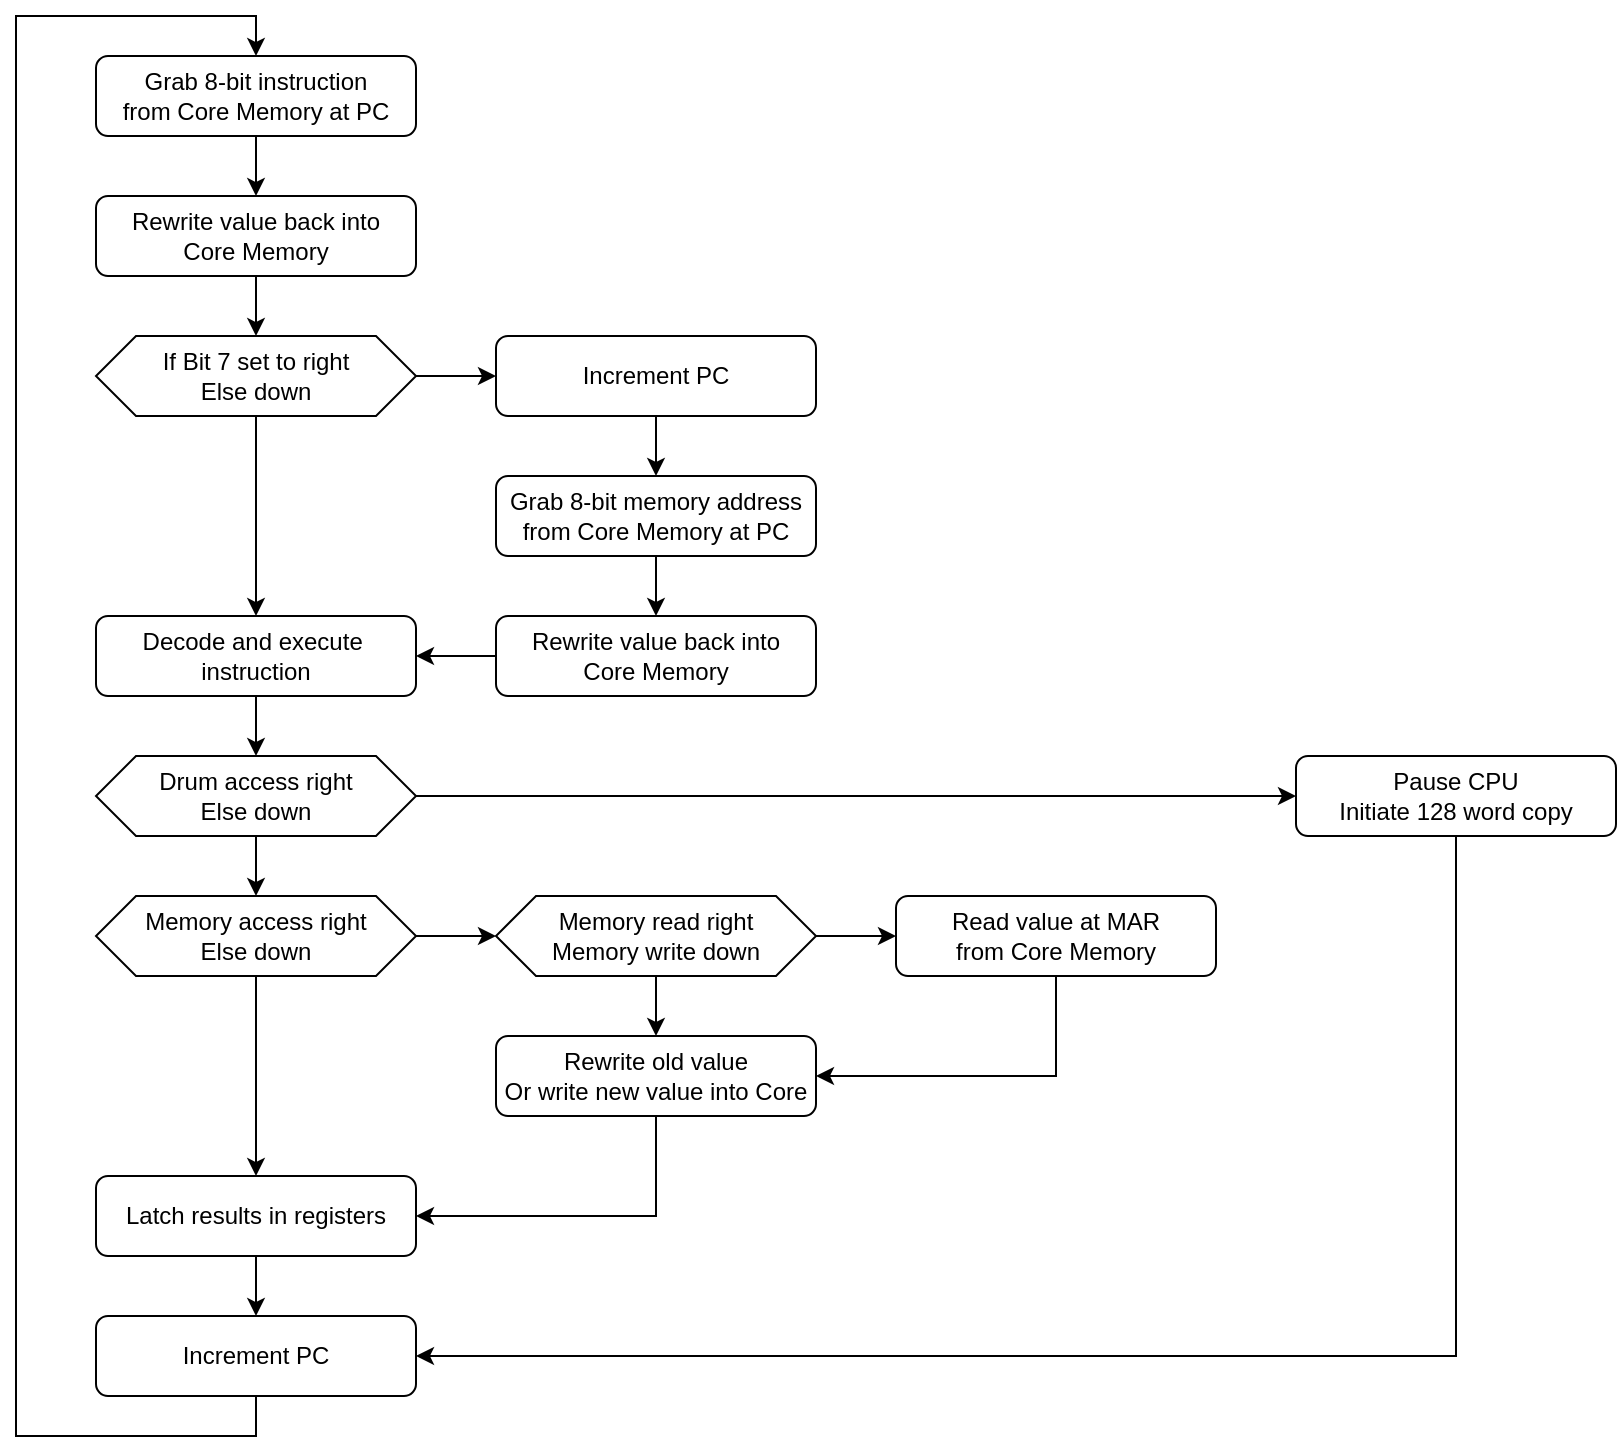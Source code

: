 <mxfile version="24.7.17">
  <diagram name="Page-1" id="-ZOmzpzyz5TQpYy-jb5N">
    <mxGraphModel dx="1195" dy="703" grid="1" gridSize="10" guides="1" tooltips="1" connect="1" arrows="1" fold="1" page="1" pageScale="1" pageWidth="850" pageHeight="1100" math="0" shadow="0">
      <root>
        <mxCell id="0" />
        <mxCell id="1" parent="0" />
        <mxCell id="iZeeqE-felRHn36er2oS-1" value="Rewrite value back into&lt;div&gt;Core Memory&lt;/div&gt;" style="rounded=1;whiteSpace=wrap;html=1;" vertex="1" parent="1">
          <mxGeometry x="120" y="150" width="160" height="40" as="geometry" />
        </mxCell>
        <mxCell id="iZeeqE-felRHn36er2oS-2" value="If Bit 7 set to right&lt;div&gt;Else down&lt;/div&gt;" style="shape=hexagon;perimeter=hexagonPerimeter2;whiteSpace=wrap;html=1;fixedSize=1;" vertex="1" parent="1">
          <mxGeometry x="120" y="220" width="160" height="40" as="geometry" />
        </mxCell>
        <mxCell id="iZeeqE-felRHn36er2oS-4" value="Increment PC" style="rounded=1;whiteSpace=wrap;html=1;" vertex="1" parent="1">
          <mxGeometry x="320" y="220" width="160" height="40" as="geometry" />
        </mxCell>
        <mxCell id="iZeeqE-felRHn36er2oS-5" value="Grab 8-bit memory address&lt;div&gt;from Core Memory at PC&lt;/div&gt;" style="rounded=1;whiteSpace=wrap;html=1;" vertex="1" parent="1">
          <mxGeometry x="320" y="290" width="160" height="40" as="geometry" />
        </mxCell>
        <mxCell id="iZeeqE-felRHn36er2oS-6" value="Decode and execute&amp;nbsp;&lt;div&gt;instruction&lt;/div&gt;" style="rounded=1;whiteSpace=wrap;html=1;" vertex="1" parent="1">
          <mxGeometry x="120" y="360" width="160" height="40" as="geometry" />
        </mxCell>
        <mxCell id="iZeeqE-felRHn36er2oS-7" value="Grab 8-bit instruction&lt;div&gt;from Core Memory at PC&lt;/div&gt;" style="rounded=1;whiteSpace=wrap;html=1;" vertex="1" parent="1">
          <mxGeometry x="120" y="80" width="160" height="40" as="geometry" />
        </mxCell>
        <mxCell id="iZeeqE-felRHn36er2oS-8" value="Rewrite value back into&lt;div&gt;Core Memory&lt;/div&gt;" style="rounded=1;whiteSpace=wrap;html=1;" vertex="1" parent="1">
          <mxGeometry x="320" y="360" width="160" height="40" as="geometry" />
        </mxCell>
        <mxCell id="iZeeqE-felRHn36er2oS-9" value="Drum access right&lt;div&gt;Else down&lt;/div&gt;" style="shape=hexagon;perimeter=hexagonPerimeter2;whiteSpace=wrap;html=1;fixedSize=1;" vertex="1" parent="1">
          <mxGeometry x="120" y="430" width="160" height="40" as="geometry" />
        </mxCell>
        <mxCell id="iZeeqE-felRHn36er2oS-10" value="Pause CPU&lt;div&gt;Initiate 128 word copy&lt;/div&gt;" style="rounded=1;whiteSpace=wrap;html=1;" vertex="1" parent="1">
          <mxGeometry x="720" y="430" width="160" height="40" as="geometry" />
        </mxCell>
        <mxCell id="iZeeqE-felRHn36er2oS-11" value="Memory access right&lt;div&gt;Else down&lt;/div&gt;" style="shape=hexagon;perimeter=hexagonPerimeter2;whiteSpace=wrap;html=1;fixedSize=1;" vertex="1" parent="1">
          <mxGeometry x="120" y="500" width="160" height="40" as="geometry" />
        </mxCell>
        <mxCell id="iZeeqE-felRHn36er2oS-13" value="Memory read right&lt;div&gt;Memory write down&lt;/div&gt;" style="shape=hexagon;perimeter=hexagonPerimeter2;whiteSpace=wrap;html=1;fixedSize=1;" vertex="1" parent="1">
          <mxGeometry x="320" y="500" width="160" height="40" as="geometry" />
        </mxCell>
        <mxCell id="iZeeqE-felRHn36er2oS-14" value="Read value at MAR&lt;div&gt;from Core Memory&lt;/div&gt;" style="rounded=1;whiteSpace=wrap;html=1;" vertex="1" parent="1">
          <mxGeometry x="520" y="500" width="160" height="40" as="geometry" />
        </mxCell>
        <mxCell id="iZeeqE-felRHn36er2oS-15" value="Rewrite old value&lt;div&gt;Or write new value into Core&lt;/div&gt;" style="rounded=1;whiteSpace=wrap;html=1;" vertex="1" parent="1">
          <mxGeometry x="320" y="570" width="160" height="40" as="geometry" />
        </mxCell>
        <mxCell id="iZeeqE-felRHn36er2oS-16" value="Latch results in registers" style="rounded=1;whiteSpace=wrap;html=1;" vertex="1" parent="1">
          <mxGeometry x="120" y="640" width="160" height="40" as="geometry" />
        </mxCell>
        <mxCell id="iZeeqE-felRHn36er2oS-17" value="Increment PC" style="rounded=1;whiteSpace=wrap;html=1;" vertex="1" parent="1">
          <mxGeometry x="120" y="710" width="160" height="40" as="geometry" />
        </mxCell>
        <mxCell id="iZeeqE-felRHn36er2oS-18" value="" style="endArrow=classic;html=1;rounded=0;exitX=0.5;exitY=1;exitDx=0;exitDy=0;entryX=0.5;entryY=0;entryDx=0;entryDy=0;" edge="1" parent="1" source="iZeeqE-felRHn36er2oS-7" target="iZeeqE-felRHn36er2oS-1">
          <mxGeometry width="50" height="50" relative="1" as="geometry">
            <mxPoint x="300" y="140" as="sourcePoint" />
            <mxPoint x="350" y="90" as="targetPoint" />
          </mxGeometry>
        </mxCell>
        <mxCell id="iZeeqE-felRHn36er2oS-19" value="" style="endArrow=classic;html=1;rounded=0;exitX=0.5;exitY=1;exitDx=0;exitDy=0;entryX=0.5;entryY=0;entryDx=0;entryDy=0;" edge="1" parent="1" source="iZeeqE-felRHn36er2oS-1" target="iZeeqE-felRHn36er2oS-2">
          <mxGeometry width="50" height="50" relative="1" as="geometry">
            <mxPoint x="230" y="200" as="sourcePoint" />
            <mxPoint x="370" y="180" as="targetPoint" />
          </mxGeometry>
        </mxCell>
        <mxCell id="iZeeqE-felRHn36er2oS-20" value="" style="endArrow=classic;html=1;rounded=0;exitX=1;exitY=0.5;exitDx=0;exitDy=0;entryX=0;entryY=0.5;entryDx=0;entryDy=0;" edge="1" parent="1" source="iZeeqE-felRHn36er2oS-2" target="iZeeqE-felRHn36er2oS-4">
          <mxGeometry width="50" height="50" relative="1" as="geometry">
            <mxPoint x="410" y="260" as="sourcePoint" />
            <mxPoint x="460" y="210" as="targetPoint" />
          </mxGeometry>
        </mxCell>
        <mxCell id="iZeeqE-felRHn36er2oS-21" value="" style="endArrow=classic;html=1;rounded=0;entryX=0.5;entryY=0;entryDx=0;entryDy=0;exitX=0.5;exitY=1;exitDx=0;exitDy=0;" edge="1" parent="1" source="iZeeqE-felRHn36er2oS-4" target="iZeeqE-felRHn36er2oS-5">
          <mxGeometry width="50" height="50" relative="1" as="geometry">
            <mxPoint x="320" y="300" as="sourcePoint" />
            <mxPoint x="370" y="250" as="targetPoint" />
          </mxGeometry>
        </mxCell>
        <mxCell id="iZeeqE-felRHn36er2oS-22" value="" style="endArrow=classic;html=1;rounded=0;entryX=0.5;entryY=0;entryDx=0;entryDy=0;exitX=0.5;exitY=1;exitDx=0;exitDy=0;" edge="1" parent="1" source="iZeeqE-felRHn36er2oS-5" target="iZeeqE-felRHn36er2oS-8">
          <mxGeometry width="50" height="50" relative="1" as="geometry">
            <mxPoint x="320" y="340" as="sourcePoint" />
            <mxPoint x="370" y="290" as="targetPoint" />
          </mxGeometry>
        </mxCell>
        <mxCell id="iZeeqE-felRHn36er2oS-23" value="" style="endArrow=classic;html=1;rounded=0;entryX=1;entryY=0.5;entryDx=0;entryDy=0;exitX=0;exitY=0.5;exitDx=0;exitDy=0;" edge="1" parent="1" source="iZeeqE-felRHn36er2oS-8" target="iZeeqE-felRHn36er2oS-6">
          <mxGeometry width="50" height="50" relative="1" as="geometry">
            <mxPoint x="320" y="340" as="sourcePoint" />
            <mxPoint x="370" y="290" as="targetPoint" />
          </mxGeometry>
        </mxCell>
        <mxCell id="iZeeqE-felRHn36er2oS-24" value="" style="endArrow=classic;html=1;rounded=0;exitX=0.5;exitY=1;exitDx=0;exitDy=0;entryX=0.5;entryY=0;entryDx=0;entryDy=0;" edge="1" parent="1" source="iZeeqE-felRHn36er2oS-2" target="iZeeqE-felRHn36er2oS-6">
          <mxGeometry width="50" height="50" relative="1" as="geometry">
            <mxPoint x="320" y="340" as="sourcePoint" />
            <mxPoint x="370" y="290" as="targetPoint" />
          </mxGeometry>
        </mxCell>
        <mxCell id="iZeeqE-felRHn36er2oS-25" value="" style="endArrow=classic;html=1;rounded=0;exitX=0.5;exitY=1;exitDx=0;exitDy=0;" edge="1" parent="1" source="iZeeqE-felRHn36er2oS-6" target="iZeeqE-felRHn36er2oS-9">
          <mxGeometry width="50" height="50" relative="1" as="geometry">
            <mxPoint x="350" y="430" as="sourcePoint" />
            <mxPoint x="400" y="380" as="targetPoint" />
          </mxGeometry>
        </mxCell>
        <mxCell id="iZeeqE-felRHn36er2oS-26" value="" style="endArrow=classic;html=1;rounded=0;exitX=1;exitY=0.5;exitDx=0;exitDy=0;entryX=0;entryY=0.5;entryDx=0;entryDy=0;" edge="1" parent="1" source="iZeeqE-felRHn36er2oS-9" target="iZeeqE-felRHn36er2oS-10">
          <mxGeometry width="50" height="50" relative="1" as="geometry">
            <mxPoint x="360" y="490" as="sourcePoint" />
            <mxPoint x="410" y="440" as="targetPoint" />
          </mxGeometry>
        </mxCell>
        <mxCell id="iZeeqE-felRHn36er2oS-27" value="" style="endArrow=classic;html=1;rounded=0;exitX=0.5;exitY=1;exitDx=0;exitDy=0;" edge="1" parent="1" source="iZeeqE-felRHn36er2oS-9" target="iZeeqE-felRHn36er2oS-11">
          <mxGeometry width="50" height="50" relative="1" as="geometry">
            <mxPoint x="540" y="570" as="sourcePoint" />
            <mxPoint x="590" y="520" as="targetPoint" />
          </mxGeometry>
        </mxCell>
        <mxCell id="iZeeqE-felRHn36er2oS-28" value="" style="endArrow=classic;html=1;rounded=0;exitX=1;exitY=0.5;exitDx=0;exitDy=0;entryX=0;entryY=0.5;entryDx=0;entryDy=0;" edge="1" parent="1" source="iZeeqE-felRHn36er2oS-11" target="iZeeqE-felRHn36er2oS-13">
          <mxGeometry width="50" height="50" relative="1" as="geometry">
            <mxPoint x="540" y="570" as="sourcePoint" />
            <mxPoint x="590" y="520" as="targetPoint" />
          </mxGeometry>
        </mxCell>
        <mxCell id="iZeeqE-felRHn36er2oS-29" value="" style="endArrow=classic;html=1;rounded=0;exitX=1;exitY=0.5;exitDx=0;exitDy=0;" edge="1" parent="1" source="iZeeqE-felRHn36er2oS-13">
          <mxGeometry width="50" height="50" relative="1" as="geometry">
            <mxPoint x="540" y="570" as="sourcePoint" />
            <mxPoint x="520" y="520" as="targetPoint" />
          </mxGeometry>
        </mxCell>
        <mxCell id="iZeeqE-felRHn36er2oS-30" value="" style="endArrow=classic;html=1;rounded=0;exitX=0.5;exitY=1;exitDx=0;exitDy=0;" edge="1" parent="1" source="iZeeqE-felRHn36er2oS-13" target="iZeeqE-felRHn36er2oS-15">
          <mxGeometry width="50" height="50" relative="1" as="geometry">
            <mxPoint x="540" y="570" as="sourcePoint" />
            <mxPoint x="590" y="520" as="targetPoint" />
          </mxGeometry>
        </mxCell>
        <mxCell id="iZeeqE-felRHn36er2oS-31" value="" style="endArrow=classic;html=1;rounded=0;entryX=1;entryY=0.5;entryDx=0;entryDy=0;exitX=0.5;exitY=1;exitDx=0;exitDy=0;" edge="1" parent="1" source="iZeeqE-felRHn36er2oS-14" target="iZeeqE-felRHn36er2oS-15">
          <mxGeometry width="50" height="50" relative="1" as="geometry">
            <mxPoint x="540" y="570" as="sourcePoint" />
            <mxPoint x="590" y="520" as="targetPoint" />
            <Array as="points">
              <mxPoint x="600" y="590" />
            </Array>
          </mxGeometry>
        </mxCell>
        <mxCell id="iZeeqE-felRHn36er2oS-32" value="" style="endArrow=classic;html=1;rounded=0;exitX=0.5;exitY=1;exitDx=0;exitDy=0;" edge="1" parent="1" source="iZeeqE-felRHn36er2oS-11" target="iZeeqE-felRHn36er2oS-16">
          <mxGeometry width="50" height="50" relative="1" as="geometry">
            <mxPoint x="350" y="610" as="sourcePoint" />
            <mxPoint x="400" y="560" as="targetPoint" />
          </mxGeometry>
        </mxCell>
        <mxCell id="iZeeqE-felRHn36er2oS-33" value="" style="endArrow=classic;html=1;rounded=0;entryX=1;entryY=0.5;entryDx=0;entryDy=0;" edge="1" parent="1" target="iZeeqE-felRHn36er2oS-16">
          <mxGeometry width="50" height="50" relative="1" as="geometry">
            <mxPoint x="400" y="610" as="sourcePoint" />
            <mxPoint x="290" y="660" as="targetPoint" />
            <Array as="points">
              <mxPoint x="400" y="660" />
            </Array>
          </mxGeometry>
        </mxCell>
        <mxCell id="iZeeqE-felRHn36er2oS-34" value="" style="endArrow=classic;html=1;rounded=0;exitX=0.5;exitY=1;exitDx=0;exitDy=0;entryX=0.5;entryY=0;entryDx=0;entryDy=0;" edge="1" parent="1" source="iZeeqE-felRHn36er2oS-16" target="iZeeqE-felRHn36er2oS-17">
          <mxGeometry width="50" height="50" relative="1" as="geometry">
            <mxPoint x="250" y="810" as="sourcePoint" />
            <mxPoint x="450" y="690" as="targetPoint" />
          </mxGeometry>
        </mxCell>
        <mxCell id="iZeeqE-felRHn36er2oS-35" value="" style="endArrow=classic;html=1;rounded=0;entryX=0.5;entryY=0;entryDx=0;entryDy=0;exitX=0.5;exitY=1;exitDx=0;exitDy=0;" edge="1" parent="1" source="iZeeqE-felRHn36er2oS-17" target="iZeeqE-felRHn36er2oS-7">
          <mxGeometry width="50" height="50" relative="1" as="geometry">
            <mxPoint x="340" y="660" as="sourcePoint" />
            <mxPoint x="20" y="210" as="targetPoint" />
            <Array as="points">
              <mxPoint x="200" y="770" />
              <mxPoint x="80" y="770" />
              <mxPoint x="80" y="60" />
              <mxPoint x="200" y="60" />
            </Array>
          </mxGeometry>
        </mxCell>
        <mxCell id="iZeeqE-felRHn36er2oS-36" value="" style="endArrow=classic;html=1;rounded=0;entryX=1;entryY=0.5;entryDx=0;entryDy=0;exitX=0.5;exitY=1;exitDx=0;exitDy=0;" edge="1" parent="1" source="iZeeqE-felRHn36er2oS-10" target="iZeeqE-felRHn36er2oS-17">
          <mxGeometry width="50" height="50" relative="1" as="geometry">
            <mxPoint x="610" y="580" as="sourcePoint" />
            <mxPoint x="660" y="530" as="targetPoint" />
            <Array as="points">
              <mxPoint x="800" y="730" />
            </Array>
          </mxGeometry>
        </mxCell>
      </root>
    </mxGraphModel>
  </diagram>
</mxfile>
